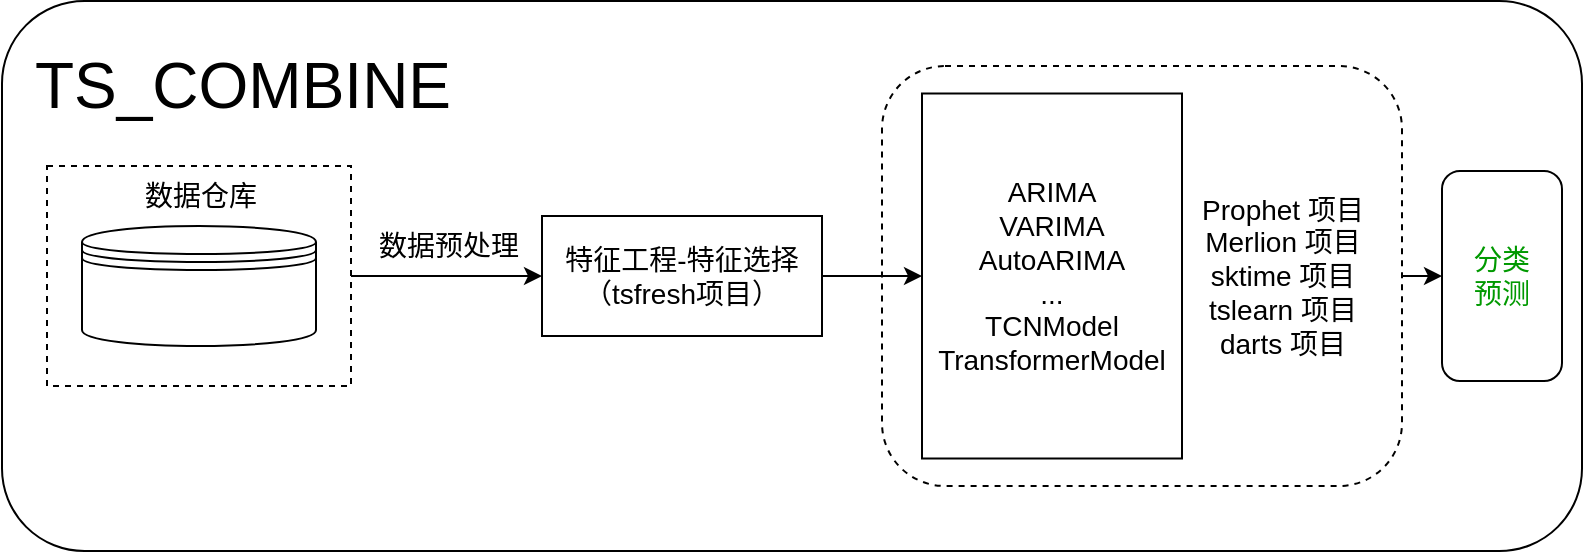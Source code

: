 <mxfile>
    <diagram id="-OHtUdFjwsbj-IQPhT8J" name="Page-1">
        <mxGraphModel dx="1903" dy="549" grid="1" gridSize="10" guides="1" tooltips="1" connect="1" arrows="1" fold="1" page="1" pageScale="1" pageWidth="850" pageHeight="1100" math="0" shadow="0">
            <root>
                <mxCell id="0"/>
                <mxCell id="1" parent="0"/>
                <mxCell id="17" value="" style="rounded=1;whiteSpace=wrap;html=1;fontSize=14;" parent="1" vertex="1">
                    <mxGeometry x="-30" y="297.5" width="790" height="275" as="geometry"/>
                </mxCell>
                <mxCell id="16" value="" style="edgeStyle=none;html=1;fontSize=14;" parent="1" source="13" target="15" edge="1">
                    <mxGeometry relative="1" as="geometry"/>
                </mxCell>
                <mxCell id="13" value="" style="rounded=1;whiteSpace=wrap;html=1;dashed=1;" parent="1" vertex="1">
                    <mxGeometry x="410" y="330" width="260" height="210" as="geometry"/>
                </mxCell>
                <mxCell id="10" value="" style="edgeStyle=none;html=1;" parent="1" source="6" target="9" edge="1">
                    <mxGeometry relative="1" as="geometry"/>
                </mxCell>
                <mxCell id="6" value="" style="rounded=0;whiteSpace=wrap;html=1;dashed=1;strokeColor=default;" parent="1" vertex="1">
                    <mxGeometry x="-7.5" y="380" width="152" height="110" as="geometry"/>
                </mxCell>
                <mxCell id="2" value="" style="shape=datastore;whiteSpace=wrap;html=1;" parent="1" vertex="1">
                    <mxGeometry x="10" y="410" width="117" height="60" as="geometry"/>
                </mxCell>
                <mxCell id="8" value="数据仓库" style="text;html=1;align=center;verticalAlign=middle;resizable=0;points=[];autosize=1;strokeColor=none;fillColor=none;fontSize=14;" parent="1" vertex="1">
                    <mxGeometry x="33.5" y="385" width="70" height="20" as="geometry"/>
                </mxCell>
                <mxCell id="12" value="" style="edgeStyle=none;html=1;" parent="1" source="9" target="11" edge="1">
                    <mxGeometry relative="1" as="geometry"/>
                </mxCell>
                <mxCell id="9" value="特征工程-特征选择&lt;br style=&quot;font-size: 14px;&quot;&gt;（tsfresh项目）" style="rounded=0;whiteSpace=wrap;html=1;fontSize=14;" parent="1" vertex="1">
                    <mxGeometry x="240" y="405" width="140" height="60" as="geometry"/>
                </mxCell>
                <mxCell id="11" value="ARIMA&lt;br style=&quot;font-size: 14px&quot;&gt;VARIMA&lt;br style=&quot;font-size: 14px&quot;&gt;AutoARIMA&lt;br style=&quot;font-size: 14px&quot;&gt;...&lt;br style=&quot;font-size: 14px&quot;&gt;TCNModel&lt;br style=&quot;font-size: 14px&quot;&gt;TransformerModel" style="whiteSpace=wrap;html=1;rounded=0;fontSize=14;" parent="1" vertex="1">
                    <mxGeometry x="430" y="343.75" width="130" height="182.5" as="geometry"/>
                </mxCell>
                <mxCell id="14" value="Prophet 项目&lt;br style=&quot;font-size: 14px&quot;&gt;Merlion 项目&lt;br&gt;sktime 项目&lt;br style=&quot;font-size: 14px&quot;&gt;tslearn 项目&lt;br&gt;darts 项目" style="text;html=1;align=center;verticalAlign=middle;resizable=0;points=[];autosize=1;strokeColor=none;fillColor=none;fontSize=14;" parent="1" vertex="1">
                    <mxGeometry x="560" y="390" width="100" height="90" as="geometry"/>
                </mxCell>
                <mxCell id="15" value="分类&lt;br style=&quot;font-size: 14px;&quot;&gt;预测" style="whiteSpace=wrap;html=1;rounded=1;fontSize=14;fontColor=#009900;" parent="1" vertex="1">
                    <mxGeometry x="690" y="382.5" width="60" height="105" as="geometry"/>
                </mxCell>
                <mxCell id="18" value="TS_COMBINE" style="text;html=1;align=center;verticalAlign=middle;resizable=0;points=[];autosize=1;strokeColor=none;fillColor=none;fontSize=32;" parent="1" vertex="1">
                    <mxGeometry x="-20" y="320" width="220" height="40" as="geometry"/>
                </mxCell>
                <mxCell id="20" value="数据预处理" style="text;html=1;align=center;verticalAlign=middle;resizable=0;points=[];autosize=1;strokeColor=none;fillColor=none;fontSize=14;" parent="1" vertex="1">
                    <mxGeometry x="148" y="410" width="90" height="20" as="geometry"/>
                </mxCell>
            </root>
        </mxGraphModel>
    </diagram>
</mxfile>